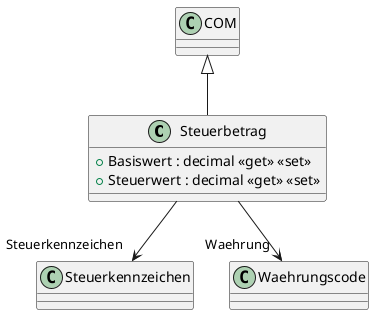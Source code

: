 @startuml
class Steuerbetrag {
    + Basiswert : decimal <<get>> <<set>>
    + Steuerwert : decimal <<get>> <<set>>
}
COM <|-- Steuerbetrag
Steuerbetrag --> "Steuerkennzeichen" Steuerkennzeichen
Steuerbetrag --> "Waehrung" Waehrungscode
@enduml
